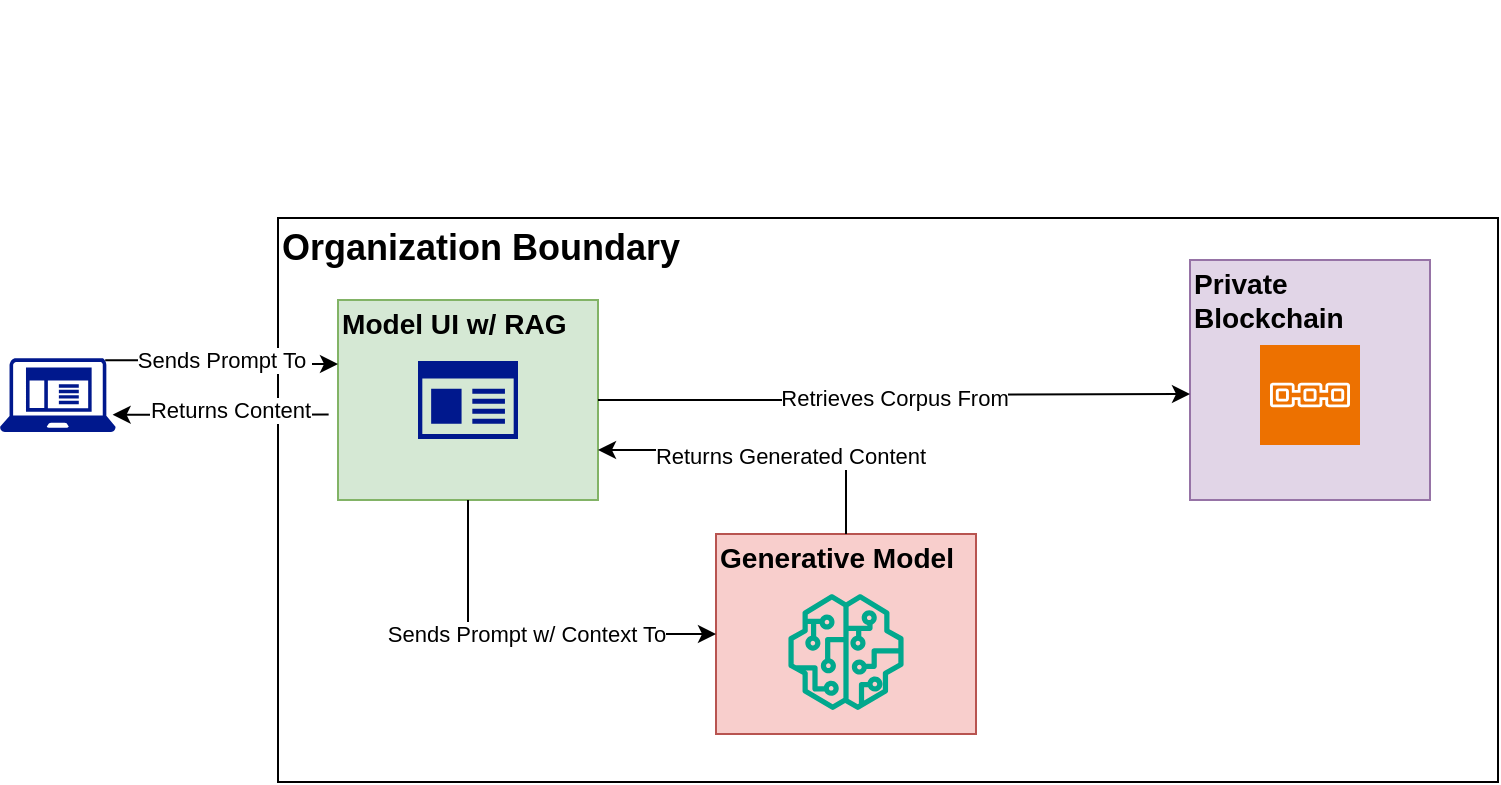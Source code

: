 <mxfile version="24.7.17">
  <diagram name="Page-1" id="RHXMkg8_H6TQGiqPr1Bk">
    <mxGraphModel dx="1180" dy="775" grid="1" gridSize="10" guides="1" tooltips="1" connect="1" arrows="1" fold="1" page="1" pageScale="1" pageWidth="850" pageHeight="1100" math="0" shadow="0">
      <root>
        <mxCell id="0" />
        <mxCell id="1" parent="0" />
        <mxCell id="zv_h5Y6OcpjjRqXLdyc9-14" value="&lt;h2&gt;Organization Boundary&lt;/h2&gt;" style="rounded=0;whiteSpace=wrap;html=1;align=left;verticalAlign=top;labelPosition=center;verticalLabelPosition=middle;spacing=2;spacingLeft=0;spacingBottom=0;spacingTop=-17;" parent="1" vertex="1">
          <mxGeometry x="159" y="150" width="610" height="282" as="geometry" />
        </mxCell>
        <mxCell id="zv_h5Y6OcpjjRqXLdyc9-17" value="" style="group;textShadow=1;" parent="1" vertex="1" connectable="0">
          <mxGeometry x="189" y="191" width="130" height="100" as="geometry" />
        </mxCell>
        <mxCell id="zv_h5Y6OcpjjRqXLdyc9-18" value="&lt;h3&gt;Model UI w/ RAG&lt;/h3&gt;" style="rounded=0;whiteSpace=wrap;html=1;align=left;verticalAlign=top;labelPosition=center;verticalLabelPosition=middle;spacing=2;spacingLeft=0;spacingBottom=0;spacingTop=-17;fillColor=#d5e8d4;strokeColor=#82b366;" parent="zv_h5Y6OcpjjRqXLdyc9-17" vertex="1">
          <mxGeometry width="130" height="100" as="geometry" />
        </mxCell>
        <mxCell id="zv_h5Y6OcpjjRqXLdyc9-19" value="" style="sketch=0;aspect=fixed;pointerEvents=1;shadow=0;dashed=0;html=1;strokeColor=none;labelPosition=center;verticalLabelPosition=bottom;verticalAlign=top;align=center;fillColor=#00188D;shape=mxgraph.mscae.enterprise.app_generic" parent="zv_h5Y6OcpjjRqXLdyc9-17" vertex="1">
          <mxGeometry x="40" y="30.5" width="50" height="39" as="geometry" />
        </mxCell>
        <mxCell id="zv_h5Y6OcpjjRqXLdyc9-26" value="" style="group;textShadow=1;" parent="1" vertex="1" connectable="0">
          <mxGeometry x="615" y="41" width="120" height="360" as="geometry" />
        </mxCell>
        <mxCell id="zv_h5Y6OcpjjRqXLdyc9-25" value="&lt;h3&gt;Private Blockchain&lt;/h3&gt;" style="rounded=0;whiteSpace=wrap;html=1;fillColor=#e1d5e7;strokeColor=#9673a6;verticalAlign=top;align=left;spacingTop=-17;" parent="zv_h5Y6OcpjjRqXLdyc9-26" vertex="1">
          <mxGeometry y="130" width="120" height="120" as="geometry" />
        </mxCell>
        <mxCell id="KIqIY7wPr9Du4U6m_4qA-6" value="" style="sketch=0;points=[[0,0,0],[0.25,0,0],[0.5,0,0],[0.75,0,0],[1,0,0],[0,1,0],[0.25,1,0],[0.5,1,0],[0.75,1,0],[1,1,0],[0,0.25,0],[0,0.5,0],[0,0.75,0],[1,0.25,0],[1,0.5,0],[1,0.75,0]];outlineConnect=0;fontColor=#232F3E;fillColor=#ED7100;strokeColor=#ffffff;dashed=0;verticalLabelPosition=bottom;verticalAlign=top;align=center;html=1;fontSize=12;fontStyle=0;aspect=fixed;shape=mxgraph.aws4.resourceIcon;resIcon=mxgraph.aws4.blockchain;" parent="zv_h5Y6OcpjjRqXLdyc9-26" vertex="1">
          <mxGeometry x="35" y="172.5" width="50" height="50" as="geometry" />
        </mxCell>
        <mxCell id="KIqIY7wPr9Du4U6m_4qA-10" value="Sends Prompt To&amp;nbsp;" style="edgeStyle=orthogonalEdgeStyle;rounded=0;orthogonalLoop=1;jettySize=auto;html=1;exitX=0.91;exitY=0.03;exitDx=0;exitDy=0;exitPerimeter=0;entryX=0;entryY=0.32;entryDx=0;entryDy=0;entryPerimeter=0;" parent="1" source="KIqIY7wPr9Du4U6m_4qA-2" target="zv_h5Y6OcpjjRqXLdyc9-18" edge="1">
          <mxGeometry relative="1" as="geometry">
            <mxPoint x="76" y="241" as="sourcePoint" />
          </mxGeometry>
        </mxCell>
        <mxCell id="KIqIY7wPr9Du4U6m_4qA-2" value="" style="sketch=0;aspect=fixed;pointerEvents=1;shadow=0;dashed=0;html=1;strokeColor=none;labelPosition=center;verticalLabelPosition=bottom;verticalAlign=top;align=center;fillColor=#00188D;shape=mxgraph.mscae.enterprise.client_application" parent="1" vertex="1">
          <mxGeometry x="20" y="220" width="57.81" height="37" as="geometry" />
        </mxCell>
        <mxCell id="KIqIY7wPr9Du4U6m_4qA-8" value="Retrieves Corpus From" style="edgeStyle=orthogonalEdgeStyle;rounded=0;orthogonalLoop=1;jettySize=auto;html=1;exitX=1;exitY=0.5;exitDx=0;exitDy=0;" parent="1" source="zv_h5Y6OcpjjRqXLdyc9-18" edge="1">
          <mxGeometry relative="1" as="geometry">
            <mxPoint x="615" y="238" as="targetPoint" />
          </mxGeometry>
        </mxCell>
        <mxCell id="KIqIY7wPr9Du4U6m_4qA-3" value="" style="group;textShadow=1;" parent="1" vertex="1" connectable="0">
          <mxGeometry x="378" y="308" width="130" height="100" as="geometry" />
        </mxCell>
        <mxCell id="KIqIY7wPr9Du4U6m_4qA-4" value="&lt;h3&gt;Generative Model&lt;/h3&gt;" style="rounded=0;whiteSpace=wrap;html=1;align=left;verticalAlign=top;labelPosition=center;verticalLabelPosition=middle;spacing=2;spacingLeft=0;spacingBottom=0;spacingTop=-17;fillColor=#f8cecc;strokeColor=#b85450;" parent="KIqIY7wPr9Du4U6m_4qA-3" vertex="1">
          <mxGeometry width="130" height="100" as="geometry" />
        </mxCell>
        <mxCell id="KIqIY7wPr9Du4U6m_4qA-7" value="" style="sketch=0;outlineConnect=0;fontColor=#232F3E;gradientColor=none;fillColor=#01A88D;strokeColor=none;dashed=0;verticalLabelPosition=bottom;verticalAlign=top;align=center;html=1;fontSize=12;fontStyle=0;aspect=fixed;pointerEvents=1;shape=mxgraph.aws4.sagemaker_model;" parent="KIqIY7wPr9Du4U6m_4qA-3" vertex="1">
          <mxGeometry x="36" y="30" width="58" height="58" as="geometry" />
        </mxCell>
        <mxCell id="KIqIY7wPr9Du4U6m_4qA-9" value="Sends Prompt w/ Context To" style="edgeStyle=orthogonalEdgeStyle;rounded=0;orthogonalLoop=1;jettySize=auto;html=1;exitX=0.5;exitY=1;exitDx=0;exitDy=0;entryX=0;entryY=0.5;entryDx=0;entryDy=0;" parent="1" source="zv_h5Y6OcpjjRqXLdyc9-18" target="KIqIY7wPr9Du4U6m_4qA-4" edge="1">
          <mxGeometry relative="1" as="geometry" />
        </mxCell>
        <mxCell id="KIqIY7wPr9Du4U6m_4qA-14" style="edgeStyle=orthogonalEdgeStyle;rounded=0;orthogonalLoop=1;jettySize=auto;html=1;exitX=0.5;exitY=0;exitDx=0;exitDy=0;entryX=1;entryY=0.75;entryDx=0;entryDy=0;" parent="1" source="KIqIY7wPr9Du4U6m_4qA-4" target="zv_h5Y6OcpjjRqXLdyc9-18" edge="1">
          <mxGeometry relative="1" as="geometry" />
        </mxCell>
        <mxCell id="KIqIY7wPr9Du4U6m_4qA-15" value="Returns Generated Content" style="edgeLabel;html=1;align=center;verticalAlign=middle;resizable=0;points=[];" parent="KIqIY7wPr9Du4U6m_4qA-14" vertex="1" connectable="0">
          <mxGeometry x="-0.149" y="3" relative="1" as="geometry">
            <mxPoint as="offset" />
          </mxGeometry>
        </mxCell>
        <mxCell id="KIqIY7wPr9Du4U6m_4qA-16" style="edgeStyle=orthogonalEdgeStyle;rounded=0;orthogonalLoop=1;jettySize=auto;html=1;exitX=-0.036;exitY=0.573;exitDx=0;exitDy=0;entryX=0.974;entryY=0.766;entryDx=0;entryDy=0;entryPerimeter=0;exitPerimeter=0;" parent="1" source="zv_h5Y6OcpjjRqXLdyc9-18" target="KIqIY7wPr9Du4U6m_4qA-2" edge="1">
          <mxGeometry relative="1" as="geometry" />
        </mxCell>
        <mxCell id="KIqIY7wPr9Du4U6m_4qA-17" value="Returns Content" style="edgeLabel;html=1;align=center;verticalAlign=middle;resizable=0;points=[];" parent="KIqIY7wPr9Du4U6m_4qA-16" vertex="1" connectable="0">
          <mxGeometry x="0.092" y="-1" relative="1" as="geometry">
            <mxPoint x="9" y="-2" as="offset" />
          </mxGeometry>
        </mxCell>
      </root>
    </mxGraphModel>
  </diagram>
</mxfile>
